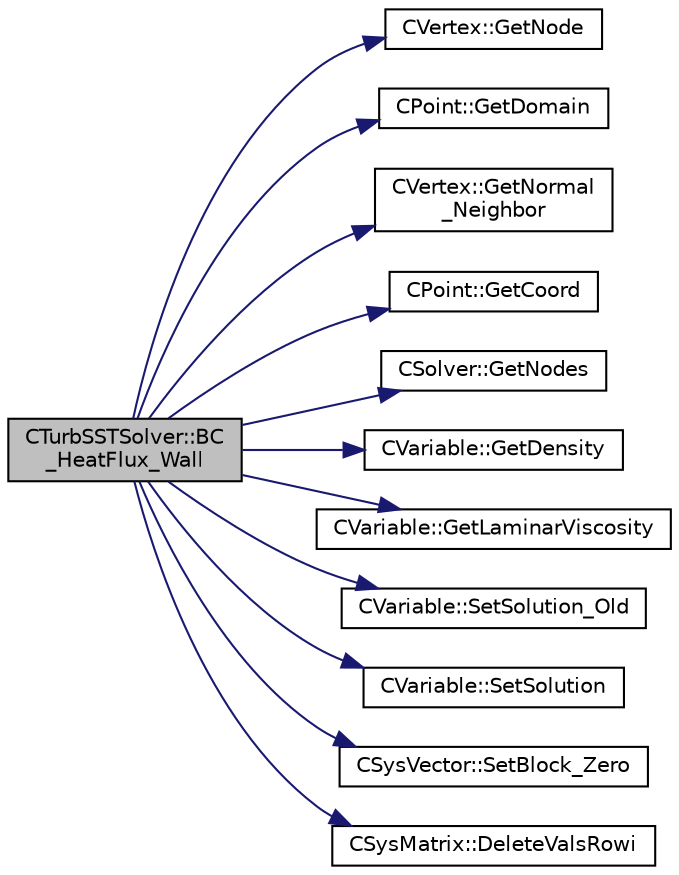digraph "CTurbSSTSolver::BC_HeatFlux_Wall"
{
  edge [fontname="Helvetica",fontsize="10",labelfontname="Helvetica",labelfontsize="10"];
  node [fontname="Helvetica",fontsize="10",shape=record];
  rankdir="LR";
  Node127 [label="CTurbSSTSolver::BC\l_HeatFlux_Wall",height=0.2,width=0.4,color="black", fillcolor="grey75", style="filled", fontcolor="black"];
  Node127 -> Node128 [color="midnightblue",fontsize="10",style="solid",fontname="Helvetica"];
  Node128 [label="CVertex::GetNode",height=0.2,width=0.4,color="black", fillcolor="white", style="filled",URL="$class_c_vertex.html#a95c513bf927464157ed96b6c79779a1f",tooltip="Get the node of the vertex. "];
  Node127 -> Node129 [color="midnightblue",fontsize="10",style="solid",fontname="Helvetica"];
  Node129 [label="CPoint::GetDomain",height=0.2,width=0.4,color="black", fillcolor="white", style="filled",URL="$class_c_point.html#a1d7e22a60d4cfef356af1cba2bab3e55",tooltip="For parallel computation, its indicates if a point must be computed or not. "];
  Node127 -> Node130 [color="midnightblue",fontsize="10",style="solid",fontname="Helvetica"];
  Node130 [label="CVertex::GetNormal\l_Neighbor",height=0.2,width=0.4,color="black", fillcolor="white", style="filled",URL="$class_c_vertex.html#a8d2bce3a6ee62007179e688dc2b9b182",tooltip="Get the value of the closest neighbor. "];
  Node127 -> Node131 [color="midnightblue",fontsize="10",style="solid",fontname="Helvetica"];
  Node131 [label="CPoint::GetCoord",height=0.2,width=0.4,color="black", fillcolor="white", style="filled",URL="$class_c_point.html#a95fe081d22e96e190cb3edcbf0d6525f",tooltip="Get the coordinates dor the control volume. "];
  Node127 -> Node132 [color="midnightblue",fontsize="10",style="solid",fontname="Helvetica"];
  Node132 [label="CSolver::GetNodes",height=0.2,width=0.4,color="black", fillcolor="white", style="filled",URL="$class_c_solver.html#af3198e52a2ea377bb765647b5e697197",tooltip="Allow outside access to the nodes of the solver, containing conservatives, primitives, etc. "];
  Node127 -> Node133 [color="midnightblue",fontsize="10",style="solid",fontname="Helvetica"];
  Node133 [label="CVariable::GetDensity",height=0.2,width=0.4,color="black", fillcolor="white", style="filled",URL="$class_c_variable.html#a4892ca545884011b7903a8e35c43b43f",tooltip="A virtual member. "];
  Node127 -> Node134 [color="midnightblue",fontsize="10",style="solid",fontname="Helvetica"];
  Node134 [label="CVariable::GetLaminarViscosity",height=0.2,width=0.4,color="black", fillcolor="white", style="filled",URL="$class_c_variable.html#a0acbe55ca86de2c0205ae921193e9e95",tooltip="A virtual member. "];
  Node127 -> Node135 [color="midnightblue",fontsize="10",style="solid",fontname="Helvetica"];
  Node135 [label="CVariable::SetSolution_Old",height=0.2,width=0.4,color="black", fillcolor="white", style="filled",URL="$class_c_variable.html#a6ee4d8d450971204cc054a33d6473732",tooltip="Set the value of the old solution. "];
  Node127 -> Node136 [color="midnightblue",fontsize="10",style="solid",fontname="Helvetica"];
  Node136 [label="CVariable::SetSolution",height=0.2,width=0.4,color="black", fillcolor="white", style="filled",URL="$class_c_variable.html#a22fbbd7bc6491672843000644a05c6a5",tooltip="Set the value of the solution, all variables. "];
  Node127 -> Node137 [color="midnightblue",fontsize="10",style="solid",fontname="Helvetica"];
  Node137 [label="CSysVector::SetBlock_Zero",height=0.2,width=0.4,color="black", fillcolor="white", style="filled",URL="$class_c_sys_vector.html#a9dedcec16bd6d95575de5b99e7a07e78",tooltip="Set the residual to zero. "];
  Node127 -> Node138 [color="midnightblue",fontsize="10",style="solid",fontname="Helvetica"];
  Node138 [label="CSysMatrix::DeleteValsRowi",height=0.2,width=0.4,color="black", fillcolor="white", style="filled",URL="$class_c_sys_matrix.html#a9473b0224c9b9a2749571db0bbd22a70",tooltip="Deletes the values of the row i of the sparse matrix. "];
}
